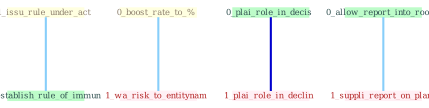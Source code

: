 Graph G{ 
    node
    [shape=polygon,style=filled,width=.5,height=.06,color="#BDFCC9",fixedsize=true,fontsize=4,
    fontcolor="#2f4f4f"];
    {node
    [color="#ffffe0", fontcolor="#8b7d6b"] "1_issu_rule_under_act " "0_boost_rate_to_% "}
{node [color="#fff0f5", fontcolor="#b22222"] "1_wa_risk_to_entitynam " "1_plai_role_in_declin " "1_suppli_report_on_plan "}
edge [color="#B0E2FF"];

	"1_issu_rule_under_act " -- "1_establish_rule_of_immun " [w="1", color="#87cefa" ];
	"0_boost_rate_to_% " -- "1_wa_risk_to_entitynam " [w="1", color="#87cefa" ];
	"0_plai_role_in_decis " -- "1_plai_role_in_declin " [w="3", color="#0000cd" , len=0.6];
	"0_allow_report_into_room " -- "1_suppli_report_on_plan " [w="1", color="#87cefa" ];
}